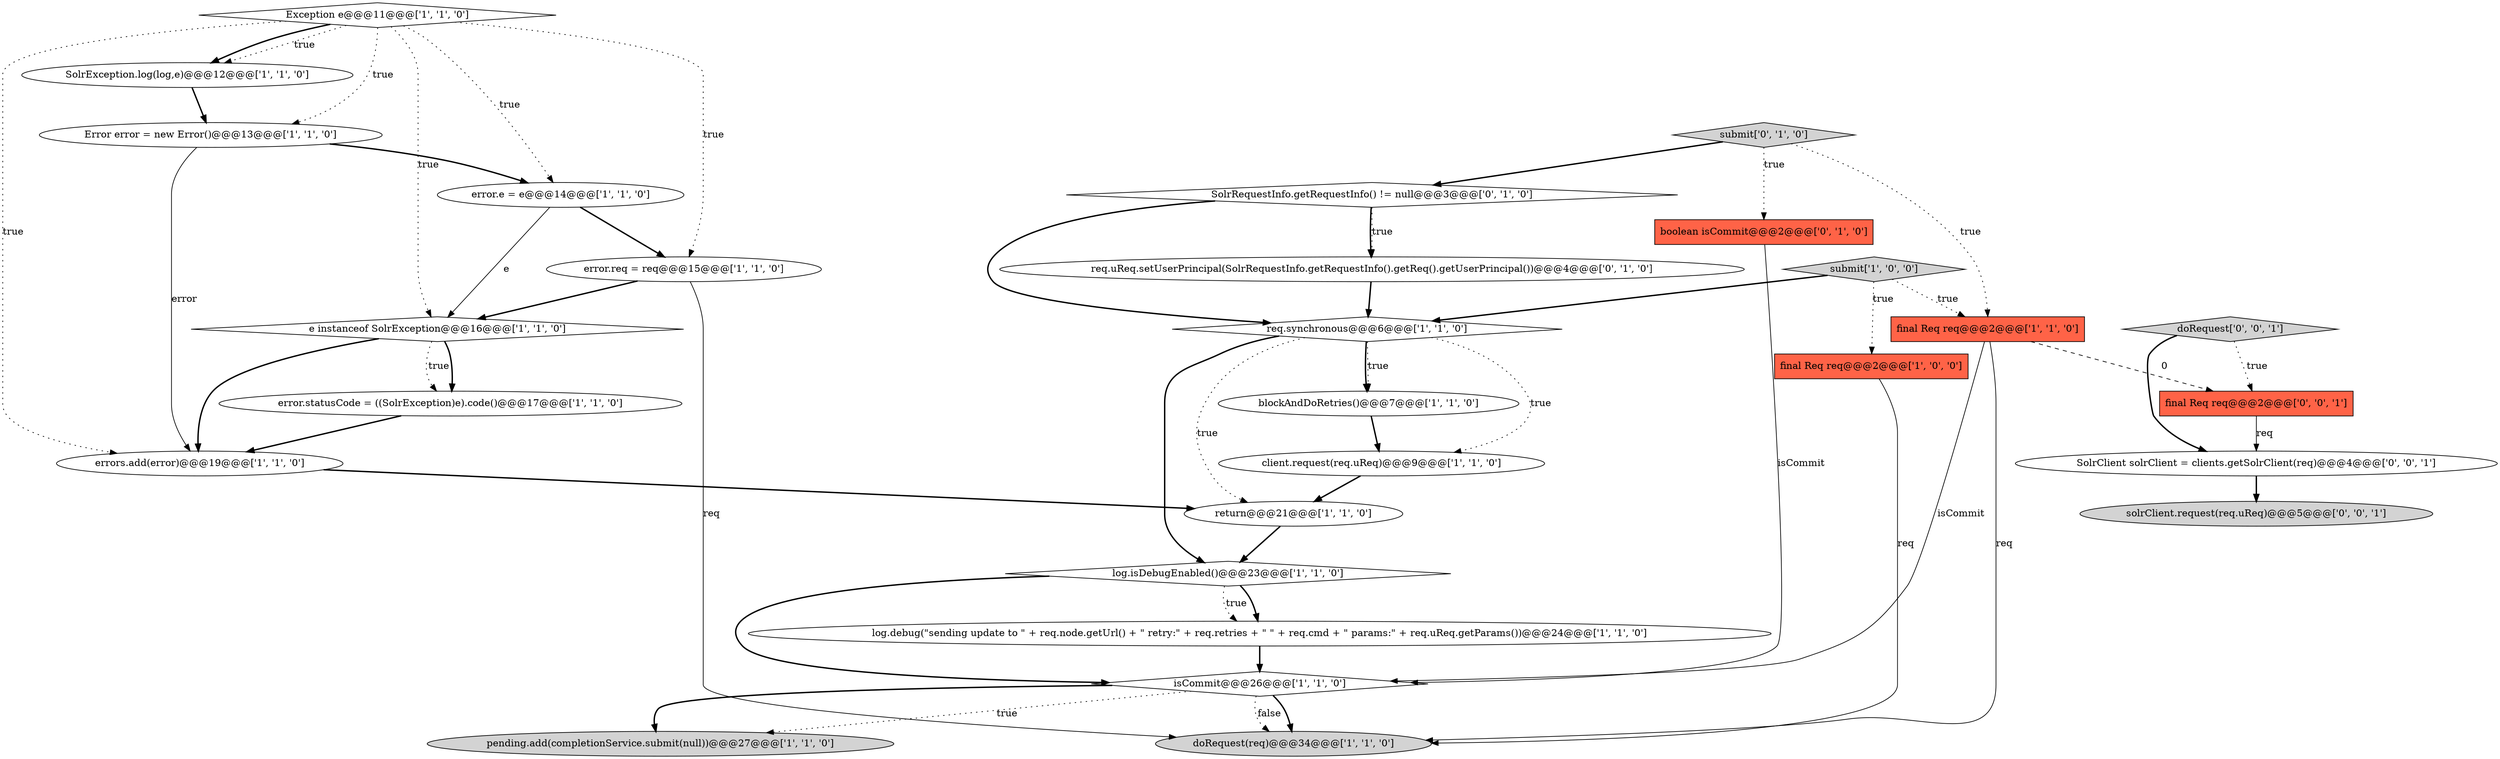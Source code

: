 digraph {
17 [style = filled, label = "blockAndDoRetries()@@@7@@@['1', '1', '0']", fillcolor = white, shape = ellipse image = "AAA0AAABBB1BBB"];
24 [style = filled, label = "SolrClient solrClient = clients.getSolrClient(req)@@@4@@@['0', '0', '1']", fillcolor = white, shape = ellipse image = "AAA0AAABBB3BBB"];
20 [style = filled, label = "boolean isCommit@@@2@@@['0', '1', '0']", fillcolor = tomato, shape = box image = "AAA0AAABBB2BBB"];
1 [style = filled, label = "SolrException.log(log,e)@@@12@@@['1', '1', '0']", fillcolor = white, shape = ellipse image = "AAA0AAABBB1BBB"];
22 [style = filled, label = "submit['0', '1', '0']", fillcolor = lightgray, shape = diamond image = "AAA0AAABBB2BBB"];
6 [style = filled, label = "doRequest(req)@@@34@@@['1', '1', '0']", fillcolor = lightgray, shape = ellipse image = "AAA0AAABBB1BBB"];
4 [style = filled, label = "req.synchronous@@@6@@@['1', '1', '0']", fillcolor = white, shape = diamond image = "AAA0AAABBB1BBB"];
0 [style = filled, label = "error.statusCode = ((SolrException)e).code()@@@17@@@['1', '1', '0']", fillcolor = white, shape = ellipse image = "AAA0AAABBB1BBB"];
18 [style = filled, label = "Exception e@@@11@@@['1', '1', '0']", fillcolor = white, shape = diamond image = "AAA0AAABBB1BBB"];
8 [style = filled, label = "log.isDebugEnabled()@@@23@@@['1', '1', '0']", fillcolor = white, shape = diamond image = "AAA0AAABBB1BBB"];
15 [style = filled, label = "Error error = new Error()@@@13@@@['1', '1', '0']", fillcolor = white, shape = ellipse image = "AAA0AAABBB1BBB"];
11 [style = filled, label = "final Req req@@@2@@@['1', '0', '0']", fillcolor = tomato, shape = box image = "AAA0AAABBB1BBB"];
23 [style = filled, label = "req.uReq.setUserPrincipal(SolrRequestInfo.getRequestInfo().getReq().getUserPrincipal())@@@4@@@['0', '1', '0']", fillcolor = white, shape = ellipse image = "AAA1AAABBB2BBB"];
14 [style = filled, label = "e instanceof SolrException@@@16@@@['1', '1', '0']", fillcolor = white, shape = diamond image = "AAA0AAABBB1BBB"];
19 [style = filled, label = "client.request(req.uReq)@@@9@@@['1', '1', '0']", fillcolor = white, shape = ellipse image = "AAA0AAABBB1BBB"];
21 [style = filled, label = "SolrRequestInfo.getRequestInfo() != null@@@3@@@['0', '1', '0']", fillcolor = white, shape = diamond image = "AAA1AAABBB2BBB"];
25 [style = filled, label = "solrClient.request(req.uReq)@@@5@@@['0', '0', '1']", fillcolor = lightgray, shape = ellipse image = "AAA0AAABBB3BBB"];
9 [style = filled, label = "log.debug(\"sending update to \" + req.node.getUrl() + \" retry:\" + req.retries + \" \" + req.cmd + \" params:\" + req.uReq.getParams())@@@24@@@['1', '1', '0']", fillcolor = white, shape = ellipse image = "AAA0AAABBB1BBB"];
5 [style = filled, label = "error.e = e@@@14@@@['1', '1', '0']", fillcolor = white, shape = ellipse image = "AAA0AAABBB1BBB"];
2 [style = filled, label = "error.req = req@@@15@@@['1', '1', '0']", fillcolor = white, shape = ellipse image = "AAA0AAABBB1BBB"];
12 [style = filled, label = "return@@@21@@@['1', '1', '0']", fillcolor = white, shape = ellipse image = "AAA0AAABBB1BBB"];
27 [style = filled, label = "doRequest['0', '0', '1']", fillcolor = lightgray, shape = diamond image = "AAA0AAABBB3BBB"];
26 [style = filled, label = "final Req req@@@2@@@['0', '0', '1']", fillcolor = tomato, shape = box image = "AAA0AAABBB3BBB"];
7 [style = filled, label = "submit['1', '0', '0']", fillcolor = lightgray, shape = diamond image = "AAA0AAABBB1BBB"];
13 [style = filled, label = "final Req req@@@2@@@['1', '1', '0']", fillcolor = tomato, shape = box image = "AAA0AAABBB1BBB"];
3 [style = filled, label = "errors.add(error)@@@19@@@['1', '1', '0']", fillcolor = white, shape = ellipse image = "AAA0AAABBB1BBB"];
10 [style = filled, label = "isCommit@@@26@@@['1', '1', '0']", fillcolor = white, shape = diamond image = "AAA0AAABBB1BBB"];
16 [style = filled, label = "pending.add(completionService.submit(null))@@@27@@@['1', '1', '0']", fillcolor = lightgray, shape = ellipse image = "AAA0AAABBB1BBB"];
5->2 [style = bold, label=""];
10->16 [style = bold, label=""];
13->26 [style = dashed, label="0"];
14->0 [style = dotted, label="true"];
18->15 [style = dotted, label="true"];
18->3 [style = dotted, label="true"];
18->1 [style = dotted, label="true"];
8->9 [style = bold, label=""];
14->3 [style = bold, label=""];
5->14 [style = solid, label="e"];
10->6 [style = bold, label=""];
26->24 [style = solid, label="req"];
4->12 [style = dotted, label="true"];
18->5 [style = dotted, label="true"];
17->19 [style = bold, label=""];
22->20 [style = dotted, label="true"];
11->6 [style = solid, label="req"];
7->13 [style = dotted, label="true"];
21->23 [style = dotted, label="true"];
4->17 [style = bold, label=""];
4->17 [style = dotted, label="true"];
4->8 [style = bold, label=""];
14->0 [style = bold, label=""];
0->3 [style = bold, label=""];
27->26 [style = dotted, label="true"];
13->10 [style = solid, label="isCommit"];
7->11 [style = dotted, label="true"];
10->16 [style = dotted, label="true"];
18->14 [style = dotted, label="true"];
27->24 [style = bold, label=""];
3->12 [style = bold, label=""];
7->4 [style = bold, label=""];
15->3 [style = solid, label="error"];
4->19 [style = dotted, label="true"];
15->5 [style = bold, label=""];
1->15 [style = bold, label=""];
22->13 [style = dotted, label="true"];
18->1 [style = bold, label=""];
2->14 [style = bold, label=""];
18->2 [style = dotted, label="true"];
24->25 [style = bold, label=""];
22->21 [style = bold, label=""];
20->10 [style = solid, label="isCommit"];
21->23 [style = bold, label=""];
21->4 [style = bold, label=""];
19->12 [style = bold, label=""];
2->6 [style = solid, label="req"];
12->8 [style = bold, label=""];
23->4 [style = bold, label=""];
8->10 [style = bold, label=""];
13->6 [style = solid, label="req"];
9->10 [style = bold, label=""];
10->6 [style = dotted, label="false"];
8->9 [style = dotted, label="true"];
}
